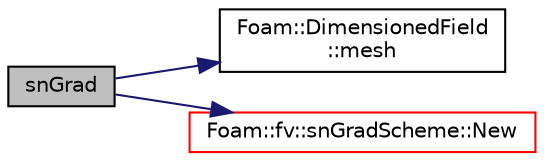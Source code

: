 digraph "snGrad"
{
  bgcolor="transparent";
  edge [fontname="Helvetica",fontsize="10",labelfontname="Helvetica",labelfontsize="10"];
  node [fontname="Helvetica",fontsize="10",shape=record];
  rankdir="LR";
  Node23165 [label="snGrad",height=0.2,width=0.4,color="black", fillcolor="grey75", style="filled", fontcolor="black"];
  Node23165 -> Node23166 [color="midnightblue",fontsize="10",style="solid",fontname="Helvetica"];
  Node23166 [label="Foam::DimensionedField\l::mesh",height=0.2,width=0.4,color="black",URL="$a27497.html#a8f1110830348a1448a14ab5e3cf47e3b",tooltip="Return mesh. "];
  Node23165 -> Node23167 [color="midnightblue",fontsize="10",style="solid",fontname="Helvetica"];
  Node23167 [label="Foam::fv::snGradScheme::New",height=0.2,width=0.4,color="red",URL="$a23429.html#adc12ff65e667931ca7187bb66656924a",tooltip="Return new tmp interpolation scheme. "];
}
